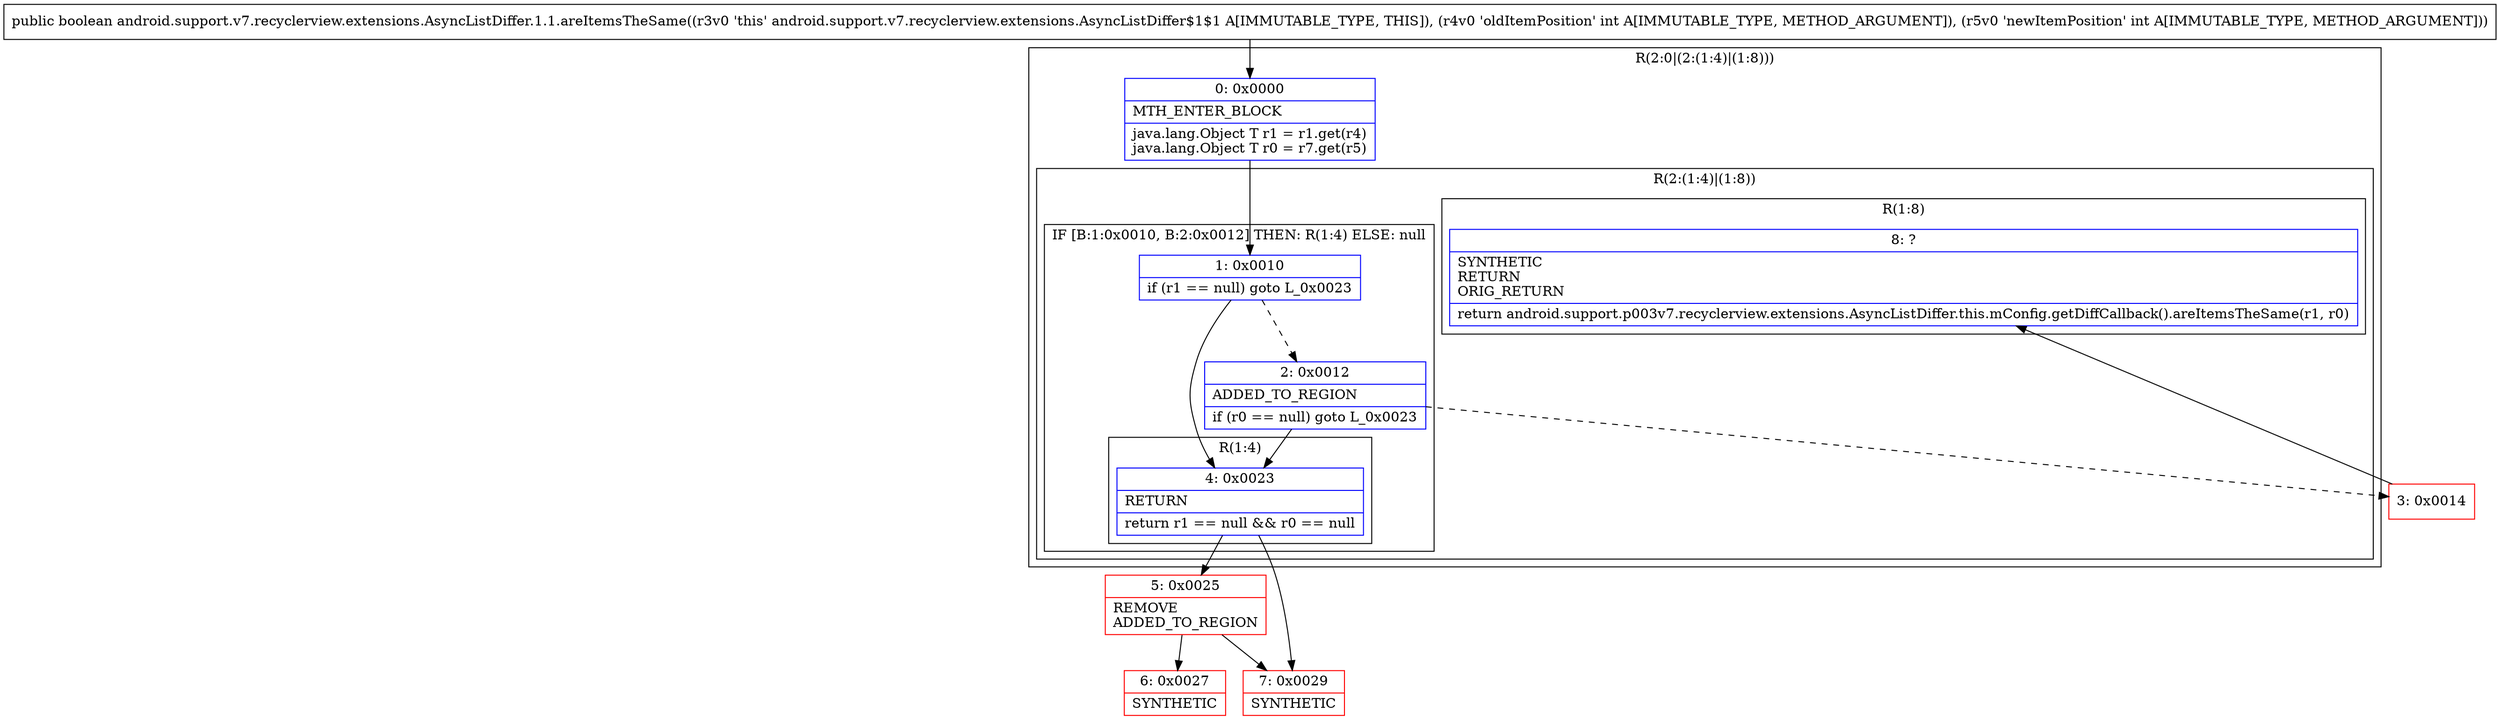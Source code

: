 digraph "CFG forandroid.support.v7.recyclerview.extensions.AsyncListDiffer.1.1.areItemsTheSame(II)Z" {
subgraph cluster_Region_1762396704 {
label = "R(2:0|(2:(1:4)|(1:8)))";
node [shape=record,color=blue];
Node_0 [shape=record,label="{0\:\ 0x0000|MTH_ENTER_BLOCK\l|java.lang.Object T r1 = r1.get(r4)\ljava.lang.Object T r0 = r7.get(r5)\l}"];
subgraph cluster_Region_387222339 {
label = "R(2:(1:4)|(1:8))";
node [shape=record,color=blue];
subgraph cluster_IfRegion_1717839779 {
label = "IF [B:1:0x0010, B:2:0x0012] THEN: R(1:4) ELSE: null";
node [shape=record,color=blue];
Node_1 [shape=record,label="{1\:\ 0x0010|if (r1 == null) goto L_0x0023\l}"];
Node_2 [shape=record,label="{2\:\ 0x0012|ADDED_TO_REGION\l|if (r0 == null) goto L_0x0023\l}"];
subgraph cluster_Region_160398702 {
label = "R(1:4)";
node [shape=record,color=blue];
Node_4 [shape=record,label="{4\:\ 0x0023|RETURN\l|return r1 == null && r0 == null\l}"];
}
}
subgraph cluster_Region_262515725 {
label = "R(1:8)";
node [shape=record,color=blue];
Node_8 [shape=record,label="{8\:\ ?|SYNTHETIC\lRETURN\lORIG_RETURN\l|return android.support.p003v7.recyclerview.extensions.AsyncListDiffer.this.mConfig.getDiffCallback().areItemsTheSame(r1, r0)\l}"];
}
}
}
Node_3 [shape=record,color=red,label="{3\:\ 0x0014}"];
Node_5 [shape=record,color=red,label="{5\:\ 0x0025|REMOVE\lADDED_TO_REGION\l}"];
Node_6 [shape=record,color=red,label="{6\:\ 0x0027|SYNTHETIC\l}"];
Node_7 [shape=record,color=red,label="{7\:\ 0x0029|SYNTHETIC\l}"];
MethodNode[shape=record,label="{public boolean android.support.v7.recyclerview.extensions.AsyncListDiffer.1.1.areItemsTheSame((r3v0 'this' android.support.v7.recyclerview.extensions.AsyncListDiffer$1$1 A[IMMUTABLE_TYPE, THIS]), (r4v0 'oldItemPosition' int A[IMMUTABLE_TYPE, METHOD_ARGUMENT]), (r5v0 'newItemPosition' int A[IMMUTABLE_TYPE, METHOD_ARGUMENT])) }"];
MethodNode -> Node_0;
Node_0 -> Node_1;
Node_1 -> Node_2[style=dashed];
Node_1 -> Node_4;
Node_2 -> Node_3[style=dashed];
Node_2 -> Node_4;
Node_4 -> Node_5;
Node_4 -> Node_7;
Node_3 -> Node_8;
Node_5 -> Node_6;
Node_5 -> Node_7;
}

